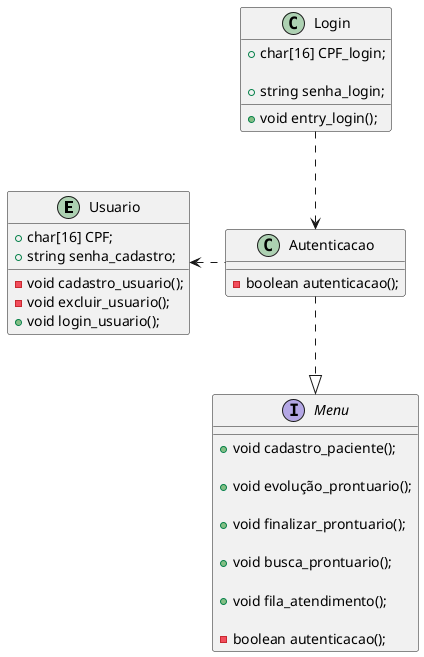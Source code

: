 @startuml Diagrama de Classe Login



 entity  "Usuario"
 {  
   

    +char[16] CPF; 
    +string senha_cadastro;

    -void cadastro_usuario();
    -void excluir_usuario();
    +void login_usuario();
    


    


 }

class "Login"
{
    +char[16] CPF_login;

    +string senha_login;
    
    +void entry_login();

}

class "Autenticacao"
{
    -boolean autenticacao();

}

interface "Menu"
{
    +void cadastro_paciente();

    +void evolução_prontuario();

    +void finalizar_prontuario();

    +void busca_prontuario();

    +void fila_atendimento();

    -boolean autenticacao();

}


Login..>Autenticacao

Autenticacao -left..> Usuario
Autenticacao ..|> Menu



@enduml